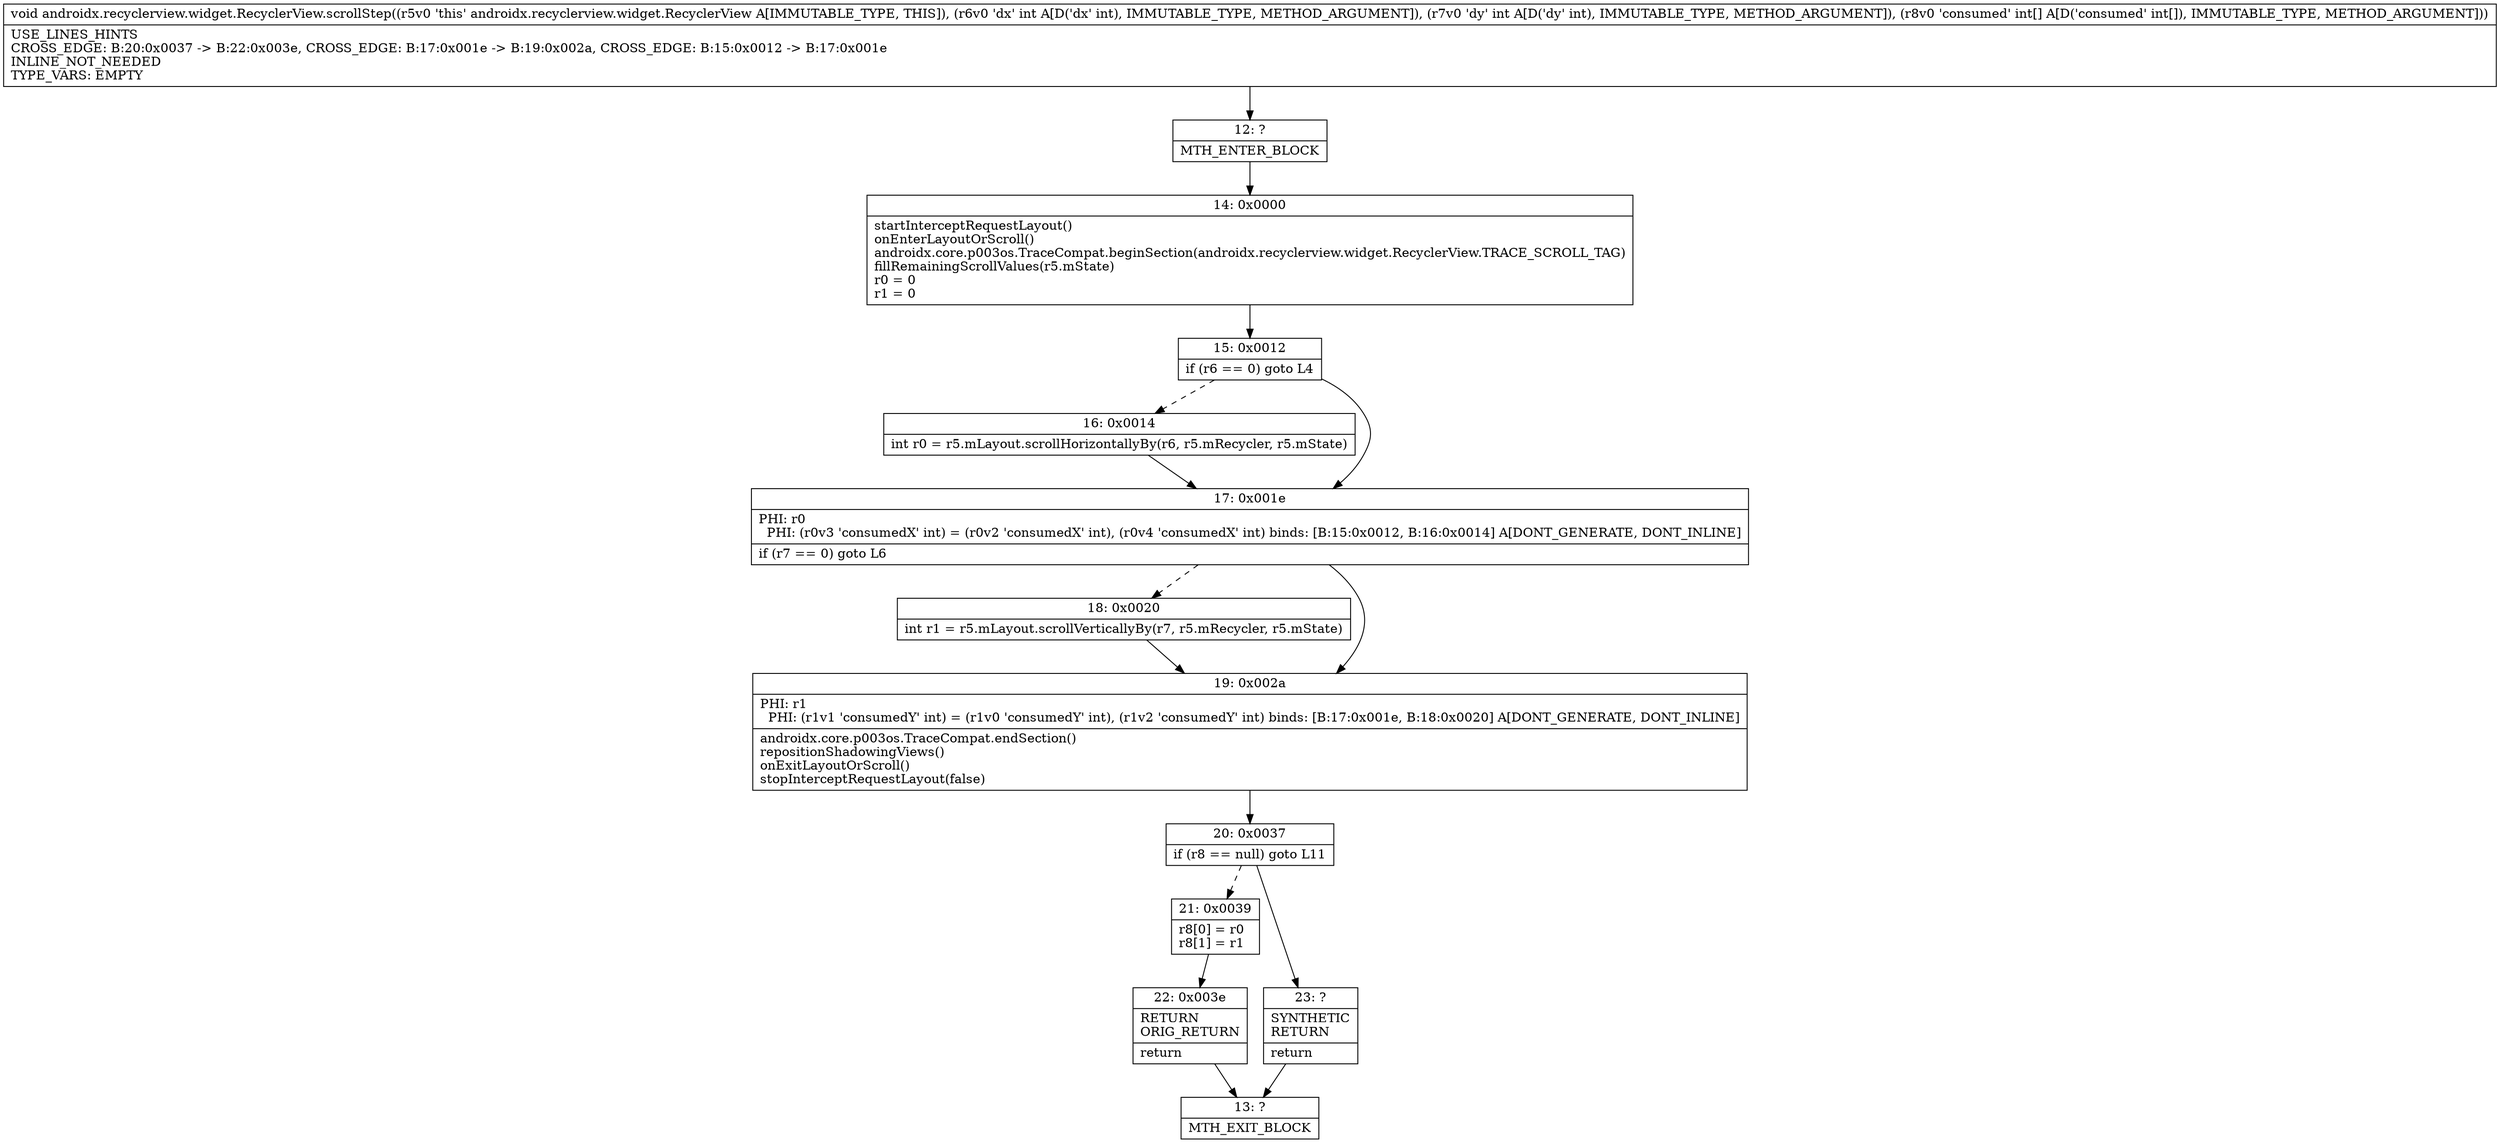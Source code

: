 digraph "CFG forandroidx.recyclerview.widget.RecyclerView.scrollStep(II[I)V" {
Node_12 [shape=record,label="{12\:\ ?|MTH_ENTER_BLOCK\l}"];
Node_14 [shape=record,label="{14\:\ 0x0000|startInterceptRequestLayout()\lonEnterLayoutOrScroll()\landroidx.core.p003os.TraceCompat.beginSection(androidx.recyclerview.widget.RecyclerView.TRACE_SCROLL_TAG)\lfillRemainingScrollValues(r5.mState)\lr0 = 0\lr1 = 0\l}"];
Node_15 [shape=record,label="{15\:\ 0x0012|if (r6 == 0) goto L4\l}"];
Node_16 [shape=record,label="{16\:\ 0x0014|int r0 = r5.mLayout.scrollHorizontallyBy(r6, r5.mRecycler, r5.mState)\l}"];
Node_17 [shape=record,label="{17\:\ 0x001e|PHI: r0 \l  PHI: (r0v3 'consumedX' int) = (r0v2 'consumedX' int), (r0v4 'consumedX' int) binds: [B:15:0x0012, B:16:0x0014] A[DONT_GENERATE, DONT_INLINE]\l|if (r7 == 0) goto L6\l}"];
Node_18 [shape=record,label="{18\:\ 0x0020|int r1 = r5.mLayout.scrollVerticallyBy(r7, r5.mRecycler, r5.mState)\l}"];
Node_19 [shape=record,label="{19\:\ 0x002a|PHI: r1 \l  PHI: (r1v1 'consumedY' int) = (r1v0 'consumedY' int), (r1v2 'consumedY' int) binds: [B:17:0x001e, B:18:0x0020] A[DONT_GENERATE, DONT_INLINE]\l|androidx.core.p003os.TraceCompat.endSection()\lrepositionShadowingViews()\lonExitLayoutOrScroll()\lstopInterceptRequestLayout(false)\l}"];
Node_20 [shape=record,label="{20\:\ 0x0037|if (r8 == null) goto L11\l}"];
Node_21 [shape=record,label="{21\:\ 0x0039|r8[0] = r0\lr8[1] = r1\l}"];
Node_22 [shape=record,label="{22\:\ 0x003e|RETURN\lORIG_RETURN\l|return\l}"];
Node_13 [shape=record,label="{13\:\ ?|MTH_EXIT_BLOCK\l}"];
Node_23 [shape=record,label="{23\:\ ?|SYNTHETIC\lRETURN\l|return\l}"];
MethodNode[shape=record,label="{void androidx.recyclerview.widget.RecyclerView.scrollStep((r5v0 'this' androidx.recyclerview.widget.RecyclerView A[IMMUTABLE_TYPE, THIS]), (r6v0 'dx' int A[D('dx' int), IMMUTABLE_TYPE, METHOD_ARGUMENT]), (r7v0 'dy' int A[D('dy' int), IMMUTABLE_TYPE, METHOD_ARGUMENT]), (r8v0 'consumed' int[] A[D('consumed' int[]), IMMUTABLE_TYPE, METHOD_ARGUMENT]))  | USE_LINES_HINTS\lCROSS_EDGE: B:20:0x0037 \-\> B:22:0x003e, CROSS_EDGE: B:17:0x001e \-\> B:19:0x002a, CROSS_EDGE: B:15:0x0012 \-\> B:17:0x001e\lINLINE_NOT_NEEDED\lTYPE_VARS: EMPTY\l}"];
MethodNode -> Node_12;Node_12 -> Node_14;
Node_14 -> Node_15;
Node_15 -> Node_16[style=dashed];
Node_15 -> Node_17;
Node_16 -> Node_17;
Node_17 -> Node_18[style=dashed];
Node_17 -> Node_19;
Node_18 -> Node_19;
Node_19 -> Node_20;
Node_20 -> Node_21[style=dashed];
Node_20 -> Node_23;
Node_21 -> Node_22;
Node_22 -> Node_13;
Node_23 -> Node_13;
}

